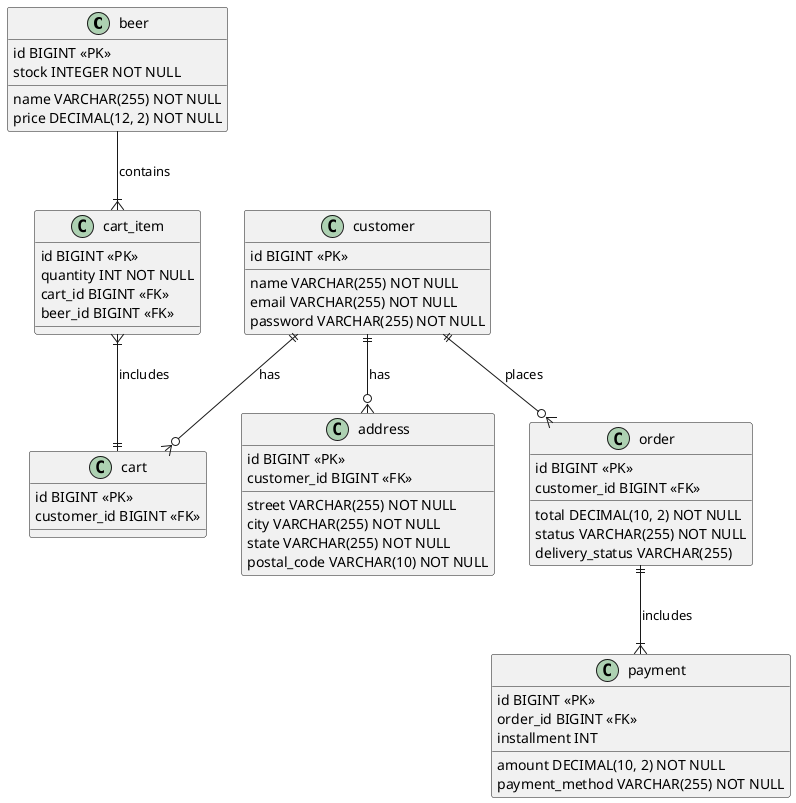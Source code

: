 @startuml
!define ENTITY class
!define PRIMARY_KEY <<PK>>
!define FOREIGN_KEY <<FK>>

ENTITY beer {
  ' Cerveja
  id BIGINT PRIMARY_KEY
  name VARCHAR(255) NOT NULL
  price DECIMAL(12, 2) NOT NULL
  stock INTEGER NOT NULL
}

ENTITY customer {
  ' Cliente
  id BIGINT PRIMARY_KEY
  name VARCHAR(255) NOT NULL
  email VARCHAR(255) NOT NULL
  password VARCHAR(255) NOT NULL
}

ENTITY address {
  ' Endereço
  id BIGINT PRIMARY_KEY
  street VARCHAR(255) NOT NULL
  city VARCHAR(255) NOT NULL
  state VARCHAR(255) NOT NULL
  postal_code VARCHAR(10) NOT NULL
  customer_id BIGINT FOREIGN_KEY
}

ENTITY cart {
  ' Carrinho
  id BIGINT PRIMARY_KEY
  customer_id BIGINT FOREIGN_KEY
}

ENTITY cart_item {
  ' Item do carrinho
  id BIGINT PRIMARY_KEY
  quantity INT NOT NULL
  cart_id BIGINT FOREIGN_KEY
  beer_id BIGINT FOREIGN_KEY
}

ENTITY order {
  ' Pedido
  id BIGINT PRIMARY_KEY
  customer_id BIGINT FOREIGN_KEY
  total DECIMAL(10, 2) NOT NULL
  status VARCHAR(255) NOT NULL
  delivery_status VARCHAR(255)
}

ENTITY payment {
  ' Pagamento
  id BIGINT PRIMARY_KEY
  order_id BIGINT FOREIGN_KEY
  amount DECIMAL(10, 2) NOT NULL
  payment_method VARCHAR(255) NOT NULL
  installment INT
}

beer --|{ cart_item : contains
cart_item }|--|| cart : includes
customer ||--o{ address : has
customer ||--o{ cart : has
customer ||--o{ order : places
order ||--|{ payment : includes

' beer contém muitos cart_item
' cart_item inclui muitos itens em cart
' customer tem muitos address
' customer tem muitos cart
' customer faz muitos order
' order inclui muitos payment

@enduml